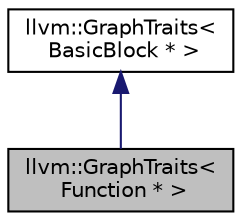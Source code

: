 digraph "llvm::GraphTraits&lt; Function * &gt;"
{
 // LATEX_PDF_SIZE
  bgcolor="transparent";
  edge [fontname="Helvetica",fontsize="10",labelfontname="Helvetica",labelfontsize="10"];
  node [fontname="Helvetica",fontsize="10",shape=record];
  Node1 [label="llvm::GraphTraits\<\l Function * \>",height=0.2,width=0.4,color="black", fillcolor="grey75", style="filled", fontcolor="black",tooltip=" "];
  Node2 -> Node1 [dir="back",color="midnightblue",fontsize="10",style="solid",fontname="Helvetica"];
  Node2 [label="llvm::GraphTraits\<\l BasicBlock * \>",height=0.2,width=0.4,color="black",URL="$structllvm_1_1GraphTraits_3_01BasicBlock_01_5_01_4.html",tooltip=" "];
}
